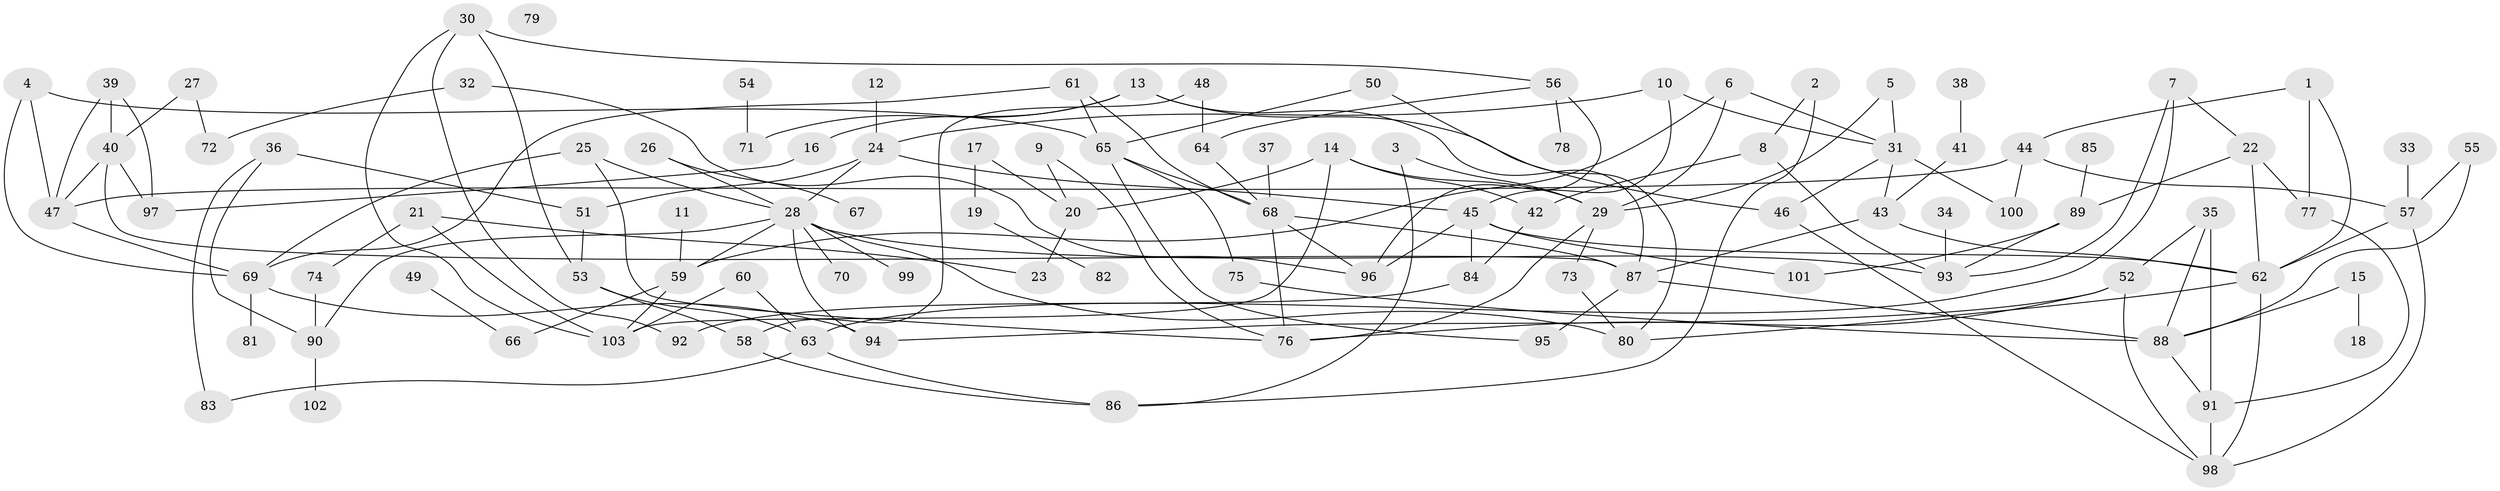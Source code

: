 // coarse degree distribution, {7: 0.0136986301369863, 3: 0.1917808219178082, 4: 0.1917808219178082, 2: 0.2465753424657534, 1: 0.1506849315068493, 9: 0.0136986301369863, 8: 0.0136986301369863, 6: 0.1095890410958904, 5: 0.0684931506849315}
// Generated by graph-tools (version 1.1) at 2025/48/03/04/25 22:48:12]
// undirected, 103 vertices, 158 edges
graph export_dot {
  node [color=gray90,style=filled];
  1;
  2;
  3;
  4;
  5;
  6;
  7;
  8;
  9;
  10;
  11;
  12;
  13;
  14;
  15;
  16;
  17;
  18;
  19;
  20;
  21;
  22;
  23;
  24;
  25;
  26;
  27;
  28;
  29;
  30;
  31;
  32;
  33;
  34;
  35;
  36;
  37;
  38;
  39;
  40;
  41;
  42;
  43;
  44;
  45;
  46;
  47;
  48;
  49;
  50;
  51;
  52;
  53;
  54;
  55;
  56;
  57;
  58;
  59;
  60;
  61;
  62;
  63;
  64;
  65;
  66;
  67;
  68;
  69;
  70;
  71;
  72;
  73;
  74;
  75;
  76;
  77;
  78;
  79;
  80;
  81;
  82;
  83;
  84;
  85;
  86;
  87;
  88;
  89;
  90;
  91;
  92;
  93;
  94;
  95;
  96;
  97;
  98;
  99;
  100;
  101;
  102;
  103;
  1 -- 44;
  1 -- 62;
  1 -- 77;
  2 -- 8;
  2 -- 86;
  3 -- 29;
  3 -- 86;
  4 -- 47;
  4 -- 65;
  4 -- 69;
  5 -- 29;
  5 -- 31;
  6 -- 29;
  6 -- 31;
  6 -- 59;
  7 -- 22;
  7 -- 63;
  7 -- 93;
  8 -- 42;
  8 -- 93;
  9 -- 20;
  9 -- 76;
  10 -- 24;
  10 -- 31;
  10 -- 45;
  11 -- 59;
  12 -- 24;
  13 -- 16;
  13 -- 46;
  13 -- 71;
  13 -- 87;
  14 -- 20;
  14 -- 29;
  14 -- 42;
  14 -- 103;
  15 -- 18;
  15 -- 88;
  16 -- 97;
  17 -- 19;
  17 -- 20;
  19 -- 82;
  20 -- 23;
  21 -- 23;
  21 -- 74;
  21 -- 103;
  22 -- 62;
  22 -- 77;
  22 -- 89;
  24 -- 28;
  24 -- 45;
  24 -- 51;
  25 -- 28;
  25 -- 69;
  25 -- 76;
  26 -- 28;
  26 -- 67;
  27 -- 40;
  27 -- 72;
  28 -- 59;
  28 -- 70;
  28 -- 80;
  28 -- 90;
  28 -- 93;
  28 -- 94;
  28 -- 99;
  29 -- 73;
  29 -- 76;
  30 -- 53;
  30 -- 56;
  30 -- 92;
  30 -- 103;
  31 -- 43;
  31 -- 46;
  31 -- 100;
  32 -- 72;
  32 -- 96;
  33 -- 57;
  34 -- 93;
  35 -- 52;
  35 -- 88;
  35 -- 91;
  36 -- 51;
  36 -- 83;
  36 -- 90;
  37 -- 68;
  38 -- 41;
  39 -- 40;
  39 -- 47;
  39 -- 97;
  40 -- 47;
  40 -- 87;
  40 -- 97;
  41 -- 43;
  42 -- 84;
  43 -- 62;
  43 -- 87;
  44 -- 47;
  44 -- 57;
  44 -- 100;
  45 -- 62;
  45 -- 84;
  45 -- 96;
  45 -- 101;
  46 -- 98;
  47 -- 69;
  48 -- 58;
  48 -- 64;
  49 -- 66;
  50 -- 65;
  50 -- 80;
  51 -- 53;
  52 -- 76;
  52 -- 94;
  52 -- 98;
  53 -- 58;
  53 -- 63;
  54 -- 71;
  55 -- 57;
  55 -- 88;
  56 -- 64;
  56 -- 78;
  56 -- 96;
  57 -- 62;
  57 -- 98;
  58 -- 86;
  59 -- 66;
  59 -- 103;
  60 -- 63;
  60 -- 103;
  61 -- 65;
  61 -- 68;
  61 -- 69;
  62 -- 80;
  62 -- 98;
  63 -- 83;
  63 -- 86;
  64 -- 68;
  65 -- 68;
  65 -- 75;
  65 -- 95;
  68 -- 76;
  68 -- 87;
  68 -- 96;
  69 -- 81;
  69 -- 94;
  73 -- 80;
  74 -- 90;
  75 -- 88;
  77 -- 91;
  84 -- 92;
  85 -- 89;
  87 -- 88;
  87 -- 95;
  88 -- 91;
  89 -- 93;
  89 -- 101;
  90 -- 102;
  91 -- 98;
}
